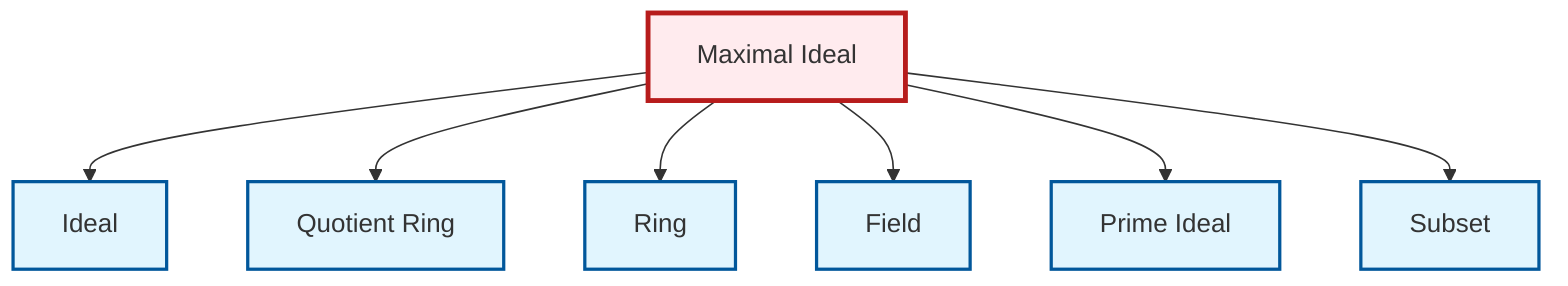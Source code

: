 graph TD
    classDef definition fill:#e1f5fe,stroke:#01579b,stroke-width:2px
    classDef theorem fill:#f3e5f5,stroke:#4a148c,stroke-width:2px
    classDef axiom fill:#fff3e0,stroke:#e65100,stroke-width:2px
    classDef example fill:#e8f5e9,stroke:#1b5e20,stroke-width:2px
    classDef current fill:#ffebee,stroke:#b71c1c,stroke-width:3px
    def-maximal-ideal["Maximal Ideal"]:::definition
    def-quotient-ring["Quotient Ring"]:::definition
    def-prime-ideal["Prime Ideal"]:::definition
    def-field["Field"]:::definition
    def-subset["Subset"]:::definition
    def-ring["Ring"]:::definition
    def-ideal["Ideal"]:::definition
    def-maximal-ideal --> def-ideal
    def-maximal-ideal --> def-quotient-ring
    def-maximal-ideal --> def-ring
    def-maximal-ideal --> def-field
    def-maximal-ideal --> def-prime-ideal
    def-maximal-ideal --> def-subset
    class def-maximal-ideal current